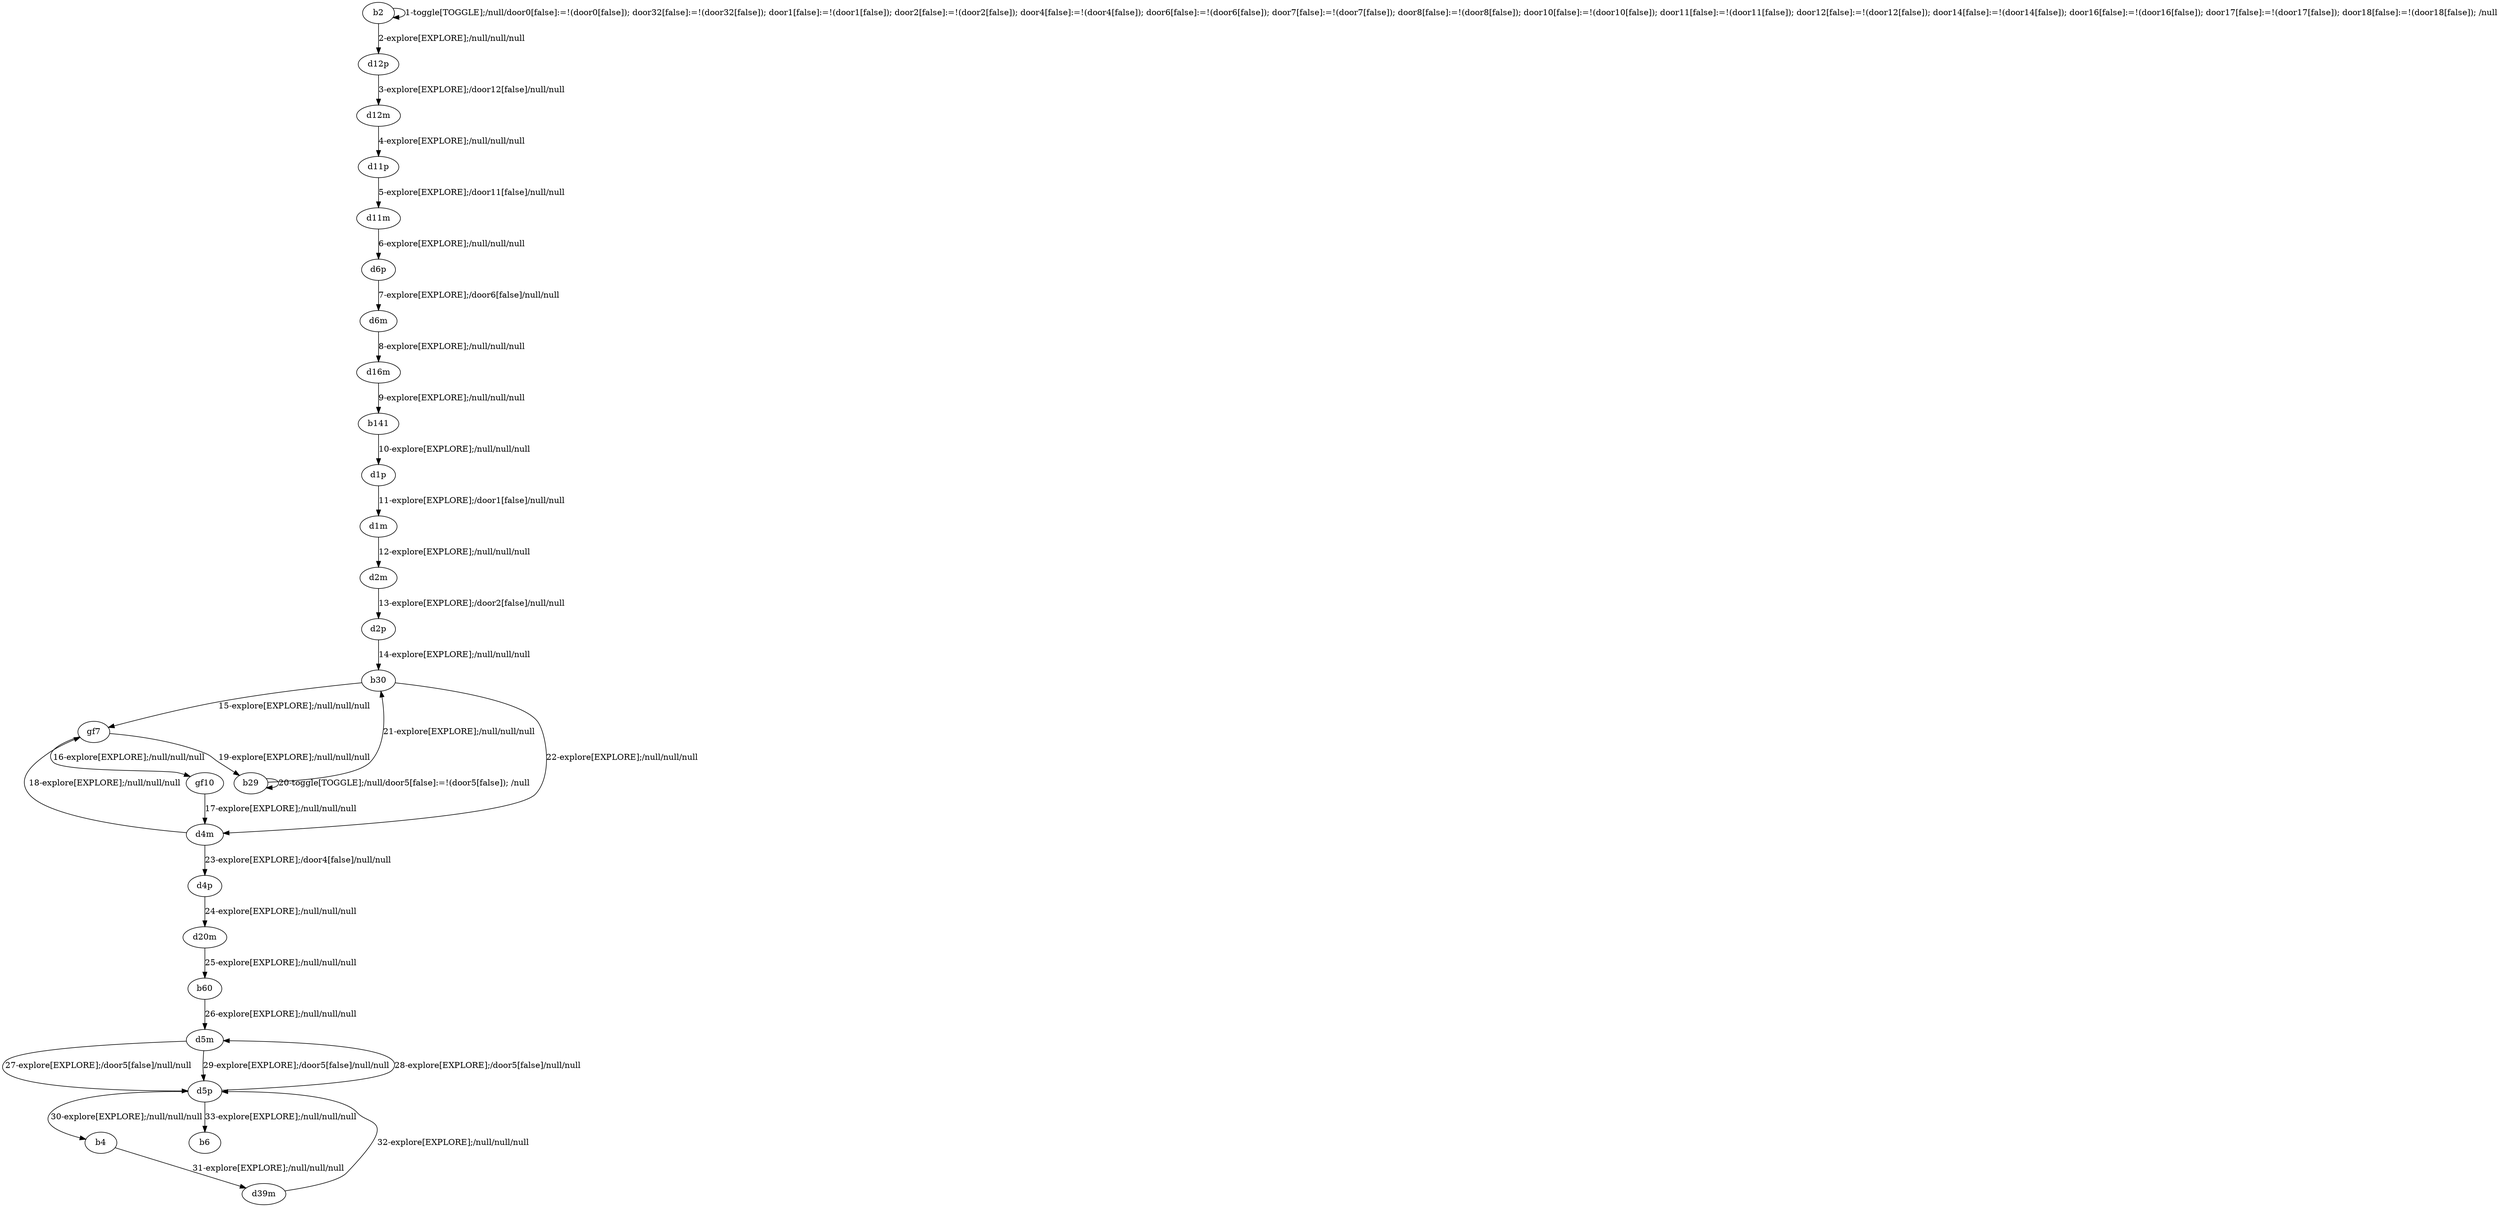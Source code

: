 # Total number of goals covered by this test: 1
# d5p --> b6

digraph g {
"b2" -> "b2" [label = "1-toggle[TOGGLE];/null/door0[false]:=!(door0[false]); door32[false]:=!(door32[false]); door1[false]:=!(door1[false]); door2[false]:=!(door2[false]); door4[false]:=!(door4[false]); door6[false]:=!(door6[false]); door7[false]:=!(door7[false]); door8[false]:=!(door8[false]); door10[false]:=!(door10[false]); door11[false]:=!(door11[false]); door12[false]:=!(door12[false]); door14[false]:=!(door14[false]); door16[false]:=!(door16[false]); door17[false]:=!(door17[false]); door18[false]:=!(door18[false]); /null"];
"b2" -> "d12p" [label = "2-explore[EXPLORE];/null/null/null"];
"d12p" -> "d12m" [label = "3-explore[EXPLORE];/door12[false]/null/null"];
"d12m" -> "d11p" [label = "4-explore[EXPLORE];/null/null/null"];
"d11p" -> "d11m" [label = "5-explore[EXPLORE];/door11[false]/null/null"];
"d11m" -> "d6p" [label = "6-explore[EXPLORE];/null/null/null"];
"d6p" -> "d6m" [label = "7-explore[EXPLORE];/door6[false]/null/null"];
"d6m" -> "d16m" [label = "8-explore[EXPLORE];/null/null/null"];
"d16m" -> "b141" [label = "9-explore[EXPLORE];/null/null/null"];
"b141" -> "d1p" [label = "10-explore[EXPLORE];/null/null/null"];
"d1p" -> "d1m" [label = "11-explore[EXPLORE];/door1[false]/null/null"];
"d1m" -> "d2m" [label = "12-explore[EXPLORE];/null/null/null"];
"d2m" -> "d2p" [label = "13-explore[EXPLORE];/door2[false]/null/null"];
"d2p" -> "b30" [label = "14-explore[EXPLORE];/null/null/null"];
"b30" -> "gf7" [label = "15-explore[EXPLORE];/null/null/null"];
"gf7" -> "gf10" [label = "16-explore[EXPLORE];/null/null/null"];
"gf10" -> "d4m" [label = "17-explore[EXPLORE];/null/null/null"];
"d4m" -> "gf7" [label = "18-explore[EXPLORE];/null/null/null"];
"gf7" -> "b29" [label = "19-explore[EXPLORE];/null/null/null"];
"b29" -> "b29" [label = "20-toggle[TOGGLE];/null/door5[false]:=!(door5[false]); /null"];
"b29" -> "b30" [label = "21-explore[EXPLORE];/null/null/null"];
"b30" -> "d4m" [label = "22-explore[EXPLORE];/null/null/null"];
"d4m" -> "d4p" [label = "23-explore[EXPLORE];/door4[false]/null/null"];
"d4p" -> "d20m" [label = "24-explore[EXPLORE];/null/null/null"];
"d20m" -> "b60" [label = "25-explore[EXPLORE];/null/null/null"];
"b60" -> "d5m" [label = "26-explore[EXPLORE];/null/null/null"];
"d5m" -> "d5p" [label = "27-explore[EXPLORE];/door5[false]/null/null"];
"d5p" -> "d5m" [label = "28-explore[EXPLORE];/door5[false]/null/null"];
"d5m" -> "d5p" [label = "29-explore[EXPLORE];/door5[false]/null/null"];
"d5p" -> "b4" [label = "30-explore[EXPLORE];/null/null/null"];
"b4" -> "d39m" [label = "31-explore[EXPLORE];/null/null/null"];
"d39m" -> "d5p" [label = "32-explore[EXPLORE];/null/null/null"];
"d5p" -> "b6" [label = "33-explore[EXPLORE];/null/null/null"];
}